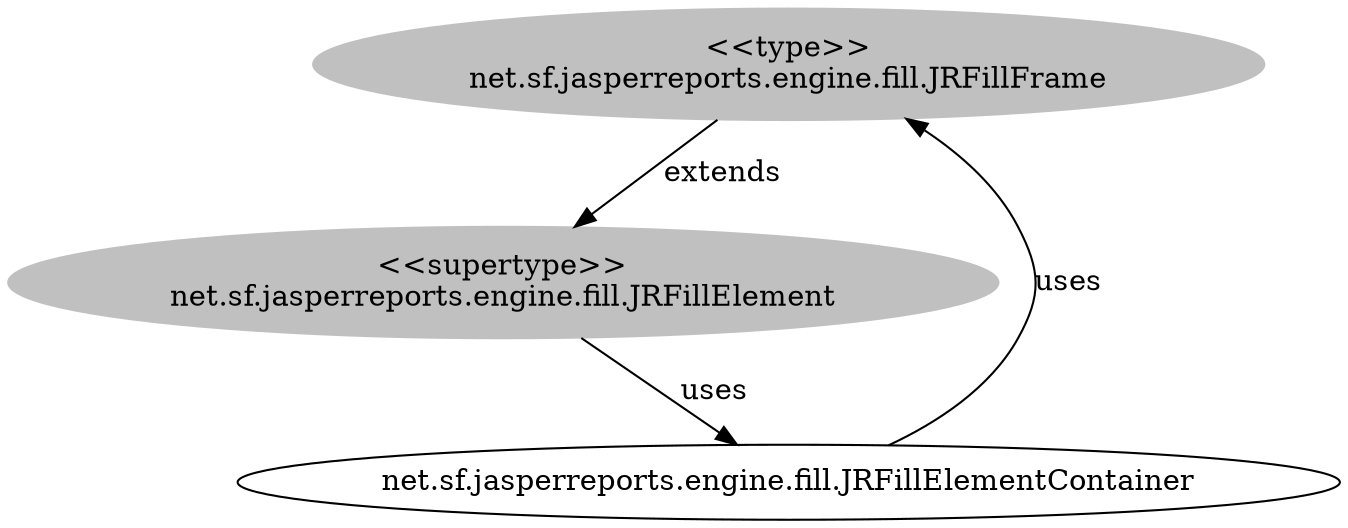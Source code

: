 digraph stk {
	net_sf_jasperreports_engine_fill_JRFillFrame [label="<<type>>
net.sf.jasperreports.engine.fill.JRFillFrame",style=filled,color="grey"];
	net_sf_jasperreports_engine_fill_JRFillElement [label="<<supertype>>
net.sf.jasperreports.engine.fill.JRFillElement",style=filled,color="grey"];
	net_sf_jasperreports_engine_fill_JRFillElementContainer [label="net.sf.jasperreports.engine.fill.JRFillElementContainer"];
	net_sf_jasperreports_engine_fill_JRFillFrame -> net_sf_jasperreports_engine_fill_JRFillElement [label=extends];
	net_sf_jasperreports_engine_fill_JRFillElement -> net_sf_jasperreports_engine_fill_JRFillElementContainer [label=uses];
	net_sf_jasperreports_engine_fill_JRFillElementContainer -> net_sf_jasperreports_engine_fill_JRFillFrame [label=uses];
}
